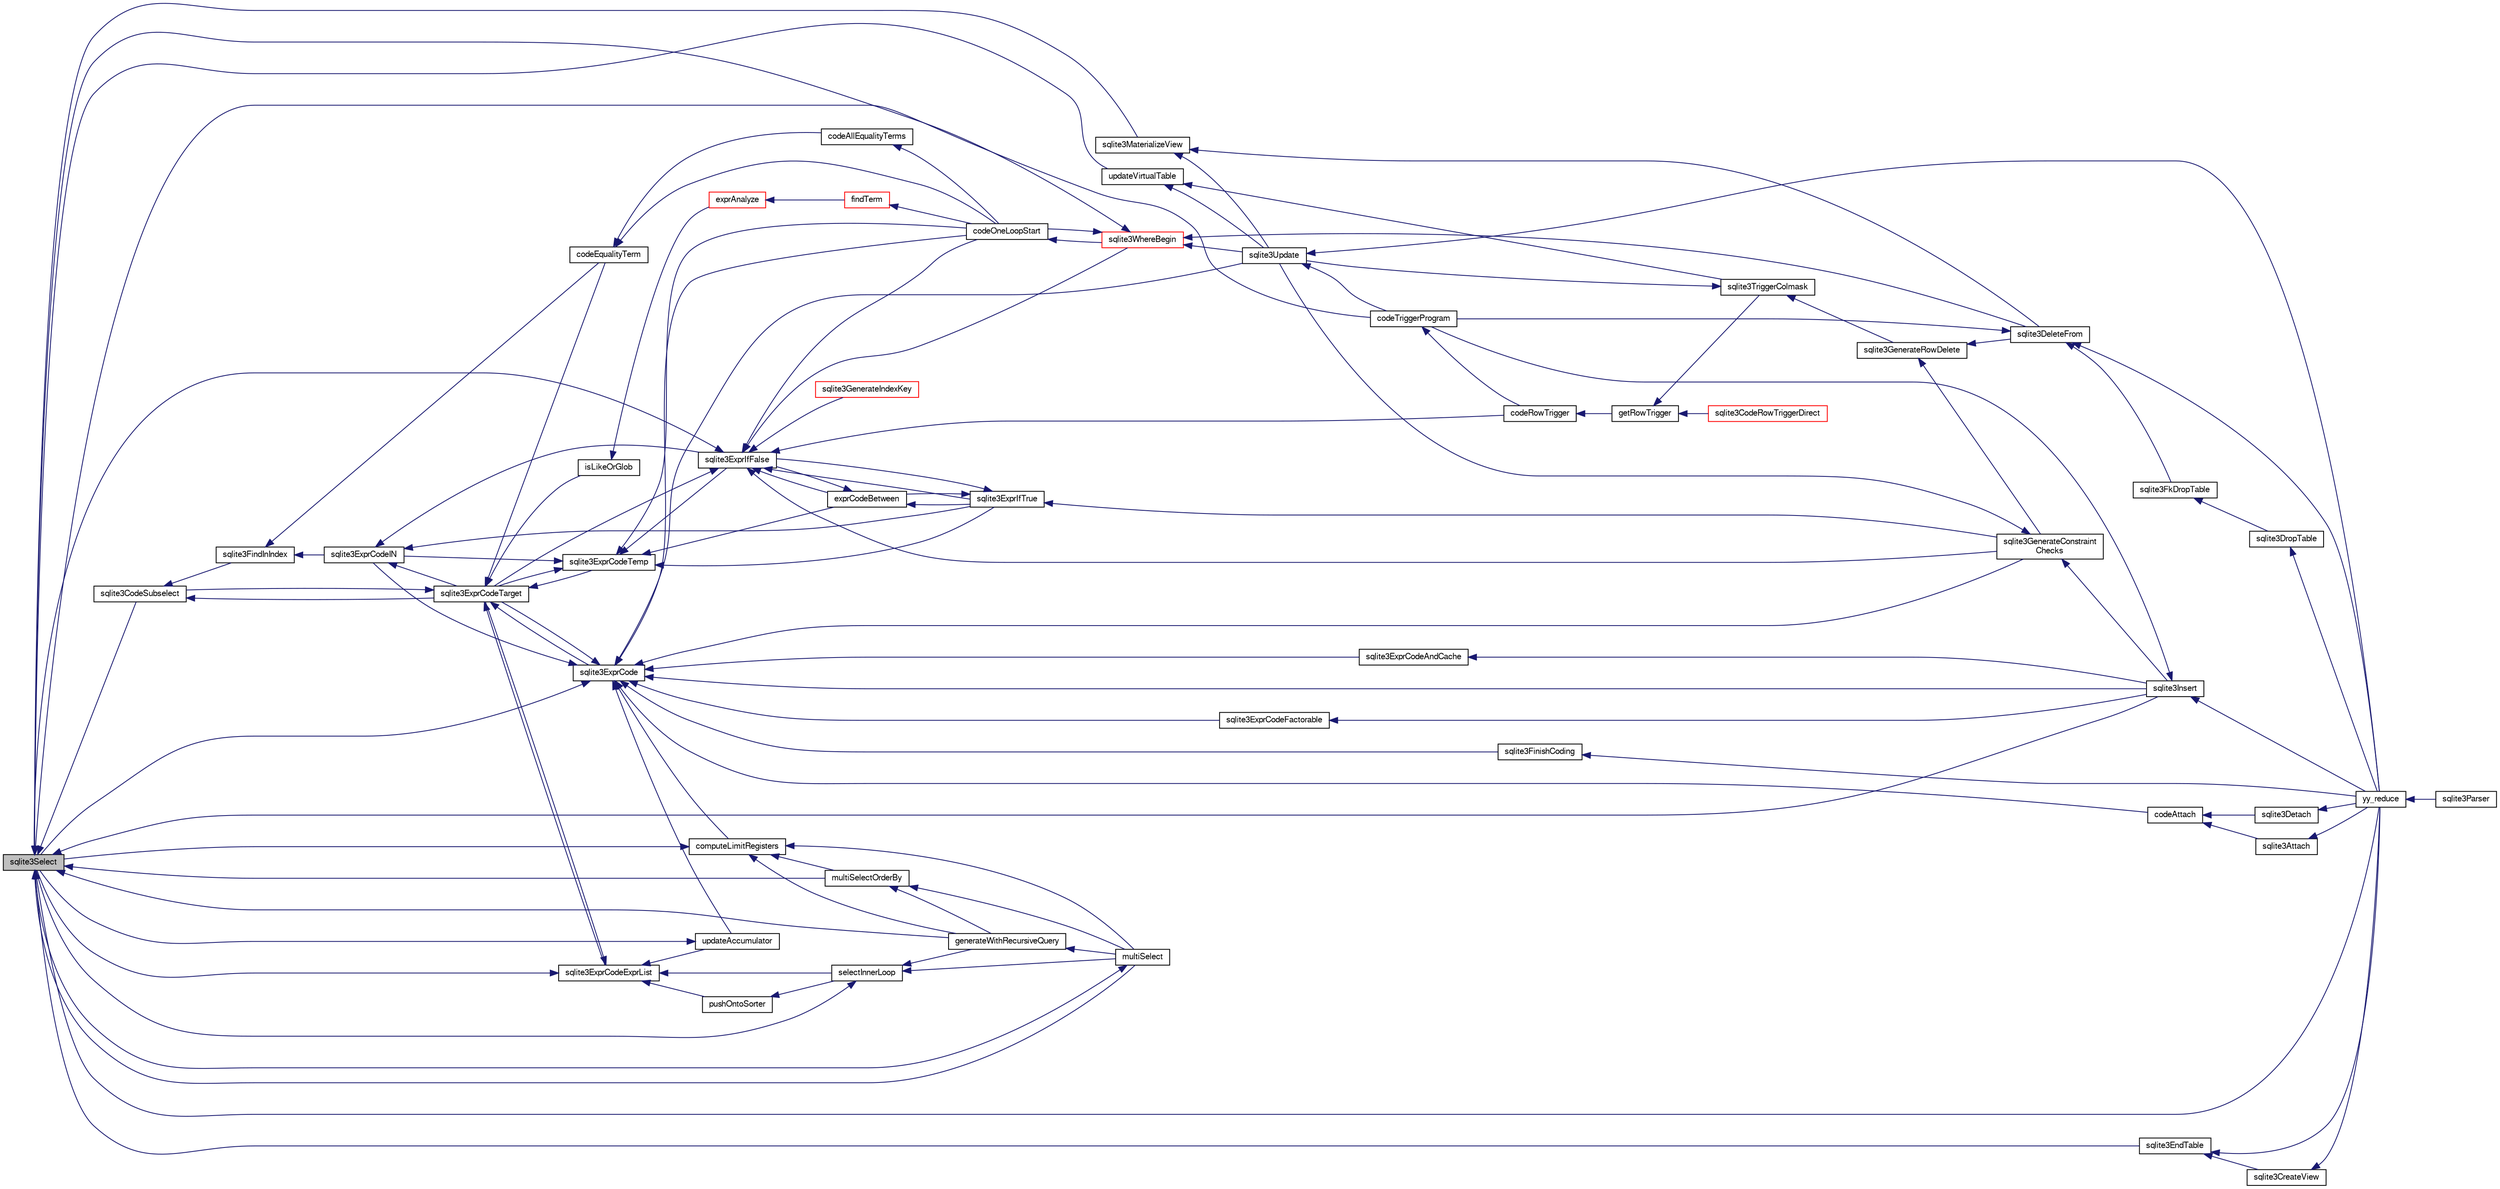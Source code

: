 digraph "sqlite3Select"
{
  edge [fontname="FreeSans",fontsize="10",labelfontname="FreeSans",labelfontsize="10"];
  node [fontname="FreeSans",fontsize="10",shape=record];
  rankdir="LR";
  Node695597 [label="sqlite3Select",height=0.2,width=0.4,color="black", fillcolor="grey75", style="filled", fontcolor="black"];
  Node695597 -> Node695598 [dir="back",color="midnightblue",fontsize="10",style="solid",fontname="FreeSans"];
  Node695598 [label="sqlite3CodeSubselect",height=0.2,width=0.4,color="black", fillcolor="white", style="filled",URL="$sqlite3_8c.html#aa69b46d2204a1d1b110107a1be12ee0c"];
  Node695598 -> Node695599 [dir="back",color="midnightblue",fontsize="10",style="solid",fontname="FreeSans"];
  Node695599 [label="sqlite3FindInIndex",height=0.2,width=0.4,color="black", fillcolor="white", style="filled",URL="$sqlite3_8c.html#af7d8c56ab0231f44bb5f87b3fafeffb2"];
  Node695599 -> Node695600 [dir="back",color="midnightblue",fontsize="10",style="solid",fontname="FreeSans"];
  Node695600 [label="sqlite3ExprCodeIN",height=0.2,width=0.4,color="black", fillcolor="white", style="filled",URL="$sqlite3_8c.html#ad9cf4f5b5ffb90c24a4a0900c8626193"];
  Node695600 -> Node695601 [dir="back",color="midnightblue",fontsize="10",style="solid",fontname="FreeSans"];
  Node695601 [label="sqlite3ExprCodeTarget",height=0.2,width=0.4,color="black", fillcolor="white", style="filled",URL="$sqlite3_8c.html#a4f308397a0a3ed299ed31aaa1ae2a293"];
  Node695601 -> Node695598 [dir="back",color="midnightblue",fontsize="10",style="solid",fontname="FreeSans"];
  Node695601 -> Node695602 [dir="back",color="midnightblue",fontsize="10",style="solid",fontname="FreeSans"];
  Node695602 [label="sqlite3ExprCodeTemp",height=0.2,width=0.4,color="black", fillcolor="white", style="filled",URL="$sqlite3_8c.html#a3bc5c1ccb3c5851847e2aeb4a84ae1fc"];
  Node695602 -> Node695600 [dir="back",color="midnightblue",fontsize="10",style="solid",fontname="FreeSans"];
  Node695602 -> Node695601 [dir="back",color="midnightblue",fontsize="10",style="solid",fontname="FreeSans"];
  Node695602 -> Node695603 [dir="back",color="midnightblue",fontsize="10",style="solid",fontname="FreeSans"];
  Node695603 [label="exprCodeBetween",height=0.2,width=0.4,color="black", fillcolor="white", style="filled",URL="$sqlite3_8c.html#abd053493214542bca8f406f42145d173"];
  Node695603 -> Node695604 [dir="back",color="midnightblue",fontsize="10",style="solid",fontname="FreeSans"];
  Node695604 [label="sqlite3ExprIfTrue",height=0.2,width=0.4,color="black", fillcolor="white", style="filled",URL="$sqlite3_8c.html#ad93a55237c23e1b743ab1f59df1a1444"];
  Node695604 -> Node695603 [dir="back",color="midnightblue",fontsize="10",style="solid",fontname="FreeSans"];
  Node695604 -> Node695605 [dir="back",color="midnightblue",fontsize="10",style="solid",fontname="FreeSans"];
  Node695605 [label="sqlite3ExprIfFalse",height=0.2,width=0.4,color="black", fillcolor="white", style="filled",URL="$sqlite3_8c.html#af97ecccb5d56e321e118414b08f65b71"];
  Node695605 -> Node695601 [dir="back",color="midnightblue",fontsize="10",style="solid",fontname="FreeSans"];
  Node695605 -> Node695603 [dir="back",color="midnightblue",fontsize="10",style="solid",fontname="FreeSans"];
  Node695605 -> Node695604 [dir="back",color="midnightblue",fontsize="10",style="solid",fontname="FreeSans"];
  Node695605 -> Node695606 [dir="back",color="midnightblue",fontsize="10",style="solid",fontname="FreeSans"];
  Node695606 [label="sqlite3GenerateIndexKey",height=0.2,width=0.4,color="red", fillcolor="white", style="filled",URL="$sqlite3_8c.html#ab85ac93d5c5e6760f45f07897be7f272"];
  Node695605 -> Node695632 [dir="back",color="midnightblue",fontsize="10",style="solid",fontname="FreeSans"];
  Node695632 [label="sqlite3GenerateConstraint\lChecks",height=0.2,width=0.4,color="black", fillcolor="white", style="filled",URL="$sqlite3_8c.html#aef639c1e6a0c0a67ca6e7690ad931bd2"];
  Node695632 -> Node695630 [dir="back",color="midnightblue",fontsize="10",style="solid",fontname="FreeSans"];
  Node695630 [label="sqlite3Insert",height=0.2,width=0.4,color="black", fillcolor="white", style="filled",URL="$sqlite3_8c.html#a5b17c9c2000bae6bdff8e6be48d7dc2b"];
  Node695630 -> Node695623 [dir="back",color="midnightblue",fontsize="10",style="solid",fontname="FreeSans"];
  Node695623 [label="codeTriggerProgram",height=0.2,width=0.4,color="black", fillcolor="white", style="filled",URL="$sqlite3_8c.html#a120801f59d9281d201d2ff4b2606836e"];
  Node695623 -> Node695624 [dir="back",color="midnightblue",fontsize="10",style="solid",fontname="FreeSans"];
  Node695624 [label="codeRowTrigger",height=0.2,width=0.4,color="black", fillcolor="white", style="filled",URL="$sqlite3_8c.html#a463cea5aaaf388b560b206570a0022fc"];
  Node695624 -> Node695625 [dir="back",color="midnightblue",fontsize="10",style="solid",fontname="FreeSans"];
  Node695625 [label="getRowTrigger",height=0.2,width=0.4,color="black", fillcolor="white", style="filled",URL="$sqlite3_8c.html#a69626ef20b540d1a2b19cf56f3f45689"];
  Node695625 -> Node695626 [dir="back",color="midnightblue",fontsize="10",style="solid",fontname="FreeSans"];
  Node695626 [label="sqlite3CodeRowTriggerDirect",height=0.2,width=0.4,color="red", fillcolor="white", style="filled",URL="$sqlite3_8c.html#ad92829f9001bcf89a0299dad5a48acd4"];
  Node695625 -> Node695631 [dir="back",color="midnightblue",fontsize="10",style="solid",fontname="FreeSans"];
  Node695631 [label="sqlite3TriggerColmask",height=0.2,width=0.4,color="black", fillcolor="white", style="filled",URL="$sqlite3_8c.html#acace8e99e37ae5e84ea03c65e820c540"];
  Node695631 -> Node695619 [dir="back",color="midnightblue",fontsize="10",style="solid",fontname="FreeSans"];
  Node695619 [label="sqlite3GenerateRowDelete",height=0.2,width=0.4,color="black", fillcolor="white", style="filled",URL="$sqlite3_8c.html#a2c76cbf3027fc18fdbb8cb4cd96b77d9"];
  Node695619 -> Node695620 [dir="back",color="midnightblue",fontsize="10",style="solid",fontname="FreeSans"];
  Node695620 [label="sqlite3DeleteFrom",height=0.2,width=0.4,color="black", fillcolor="white", style="filled",URL="$sqlite3_8c.html#ab9b4b45349188b49eabb23f94608a091"];
  Node695620 -> Node695621 [dir="back",color="midnightblue",fontsize="10",style="solid",fontname="FreeSans"];
  Node695621 [label="sqlite3FkDropTable",height=0.2,width=0.4,color="black", fillcolor="white", style="filled",URL="$sqlite3_8c.html#a1218c6fc74e89152ceaa4760e82f5ef9"];
  Node695621 -> Node695622 [dir="back",color="midnightblue",fontsize="10",style="solid",fontname="FreeSans"];
  Node695622 [label="sqlite3DropTable",height=0.2,width=0.4,color="black", fillcolor="white", style="filled",URL="$sqlite3_8c.html#a5534f77364b5568783c0e50db3c9defb"];
  Node695622 -> Node695610 [dir="back",color="midnightblue",fontsize="10",style="solid",fontname="FreeSans"];
  Node695610 [label="yy_reduce",height=0.2,width=0.4,color="black", fillcolor="white", style="filled",URL="$sqlite3_8c.html#a7c419a9b25711c666a9a2449ef377f14"];
  Node695610 -> Node695611 [dir="back",color="midnightblue",fontsize="10",style="solid",fontname="FreeSans"];
  Node695611 [label="sqlite3Parser",height=0.2,width=0.4,color="black", fillcolor="white", style="filled",URL="$sqlite3_8c.html#a0327d71a5fabe0b6a343d78a2602e72a"];
  Node695620 -> Node695623 [dir="back",color="midnightblue",fontsize="10",style="solid",fontname="FreeSans"];
  Node695620 -> Node695610 [dir="back",color="midnightblue",fontsize="10",style="solid",fontname="FreeSans"];
  Node695619 -> Node695632 [dir="back",color="midnightblue",fontsize="10",style="solid",fontname="FreeSans"];
  Node695631 -> Node695628 [dir="back",color="midnightblue",fontsize="10",style="solid",fontname="FreeSans"];
  Node695628 [label="sqlite3Update",height=0.2,width=0.4,color="black", fillcolor="white", style="filled",URL="$sqlite3_8c.html#ac5aa67c46e8cc8174566fabe6809fafa"];
  Node695628 -> Node695623 [dir="back",color="midnightblue",fontsize="10",style="solid",fontname="FreeSans"];
  Node695628 -> Node695610 [dir="back",color="midnightblue",fontsize="10",style="solid",fontname="FreeSans"];
  Node695630 -> Node695610 [dir="back",color="midnightblue",fontsize="10",style="solid",fontname="FreeSans"];
  Node695632 -> Node695628 [dir="back",color="midnightblue",fontsize="10",style="solid",fontname="FreeSans"];
  Node695605 -> Node695597 [dir="back",color="midnightblue",fontsize="10",style="solid",fontname="FreeSans"];
  Node695605 -> Node695624 [dir="back",color="midnightblue",fontsize="10",style="solid",fontname="FreeSans"];
  Node695605 -> Node695638 [dir="back",color="midnightblue",fontsize="10",style="solid",fontname="FreeSans"];
  Node695638 [label="codeOneLoopStart",height=0.2,width=0.4,color="black", fillcolor="white", style="filled",URL="$sqlite3_8c.html#aa868875120b151c169cc79139ed6e008"];
  Node695638 -> Node695635 [dir="back",color="midnightblue",fontsize="10",style="solid",fontname="FreeSans"];
  Node695635 [label="sqlite3WhereBegin",height=0.2,width=0.4,color="red", fillcolor="white", style="filled",URL="$sqlite3_8c.html#acad049f5c9a96a8118cffd5e5ce89f7c"];
  Node695635 -> Node695620 [dir="back",color="midnightblue",fontsize="10",style="solid",fontname="FreeSans"];
  Node695635 -> Node695597 [dir="back",color="midnightblue",fontsize="10",style="solid",fontname="FreeSans"];
  Node695635 -> Node695628 [dir="back",color="midnightblue",fontsize="10",style="solid",fontname="FreeSans"];
  Node695635 -> Node695638 [dir="back",color="midnightblue",fontsize="10",style="solid",fontname="FreeSans"];
  Node695605 -> Node695635 [dir="back",color="midnightblue",fontsize="10",style="solid",fontname="FreeSans"];
  Node695604 -> Node695632 [dir="back",color="midnightblue",fontsize="10",style="solid",fontname="FreeSans"];
  Node695603 -> Node695605 [dir="back",color="midnightblue",fontsize="10",style="solid",fontname="FreeSans"];
  Node695602 -> Node695604 [dir="back",color="midnightblue",fontsize="10",style="solid",fontname="FreeSans"];
  Node695602 -> Node695605 [dir="back",color="midnightblue",fontsize="10",style="solid",fontname="FreeSans"];
  Node695602 -> Node695638 [dir="back",color="midnightblue",fontsize="10",style="solid",fontname="FreeSans"];
  Node695601 -> Node695639 [dir="back",color="midnightblue",fontsize="10",style="solid",fontname="FreeSans"];
  Node695639 [label="sqlite3ExprCode",height=0.2,width=0.4,color="black", fillcolor="white", style="filled",URL="$sqlite3_8c.html#a75f270fb0b111b86924cca4ea507b417"];
  Node695639 -> Node695600 [dir="back",color="midnightblue",fontsize="10",style="solid",fontname="FreeSans"];
  Node695639 -> Node695601 [dir="back",color="midnightblue",fontsize="10",style="solid",fontname="FreeSans"];
  Node695639 -> Node695640 [dir="back",color="midnightblue",fontsize="10",style="solid",fontname="FreeSans"];
  Node695640 [label="sqlite3ExprCodeFactorable",height=0.2,width=0.4,color="black", fillcolor="white", style="filled",URL="$sqlite3_8c.html#a843f7fd58eec5a683c1fd8435fcd1e84"];
  Node695640 -> Node695630 [dir="back",color="midnightblue",fontsize="10",style="solid",fontname="FreeSans"];
  Node695639 -> Node695641 [dir="back",color="midnightblue",fontsize="10",style="solid",fontname="FreeSans"];
  Node695641 [label="sqlite3ExprCodeAndCache",height=0.2,width=0.4,color="black", fillcolor="white", style="filled",URL="$sqlite3_8c.html#ae3e46527d9b7fc9cb9236d21a5e6b1d8"];
  Node695641 -> Node695630 [dir="back",color="midnightblue",fontsize="10",style="solid",fontname="FreeSans"];
  Node695639 -> Node695642 [dir="back",color="midnightblue",fontsize="10",style="solid",fontname="FreeSans"];
  Node695642 [label="codeAttach",height=0.2,width=0.4,color="black", fillcolor="white", style="filled",URL="$sqlite3_8c.html#ade4e9e30d828a19c191fdcb098676d5b"];
  Node695642 -> Node695643 [dir="back",color="midnightblue",fontsize="10",style="solid",fontname="FreeSans"];
  Node695643 [label="sqlite3Detach",height=0.2,width=0.4,color="black", fillcolor="white", style="filled",URL="$sqlite3_8c.html#ab1a5a0b01c7560aef5e0b8603a68747d"];
  Node695643 -> Node695610 [dir="back",color="midnightblue",fontsize="10",style="solid",fontname="FreeSans"];
  Node695642 -> Node695644 [dir="back",color="midnightblue",fontsize="10",style="solid",fontname="FreeSans"];
  Node695644 [label="sqlite3Attach",height=0.2,width=0.4,color="black", fillcolor="white", style="filled",URL="$sqlite3_8c.html#ae0907fe0b43cc1b4c7e6a16213e8546f"];
  Node695644 -> Node695610 [dir="back",color="midnightblue",fontsize="10",style="solid",fontname="FreeSans"];
  Node695639 -> Node695645 [dir="back",color="midnightblue",fontsize="10",style="solid",fontname="FreeSans"];
  Node695645 [label="sqlite3FinishCoding",height=0.2,width=0.4,color="black", fillcolor="white", style="filled",URL="$sqlite3_8c.html#a651bc5b446c276c092705856d995b278"];
  Node695645 -> Node695610 [dir="back",color="midnightblue",fontsize="10",style="solid",fontname="FreeSans"];
  Node695639 -> Node695630 [dir="back",color="midnightblue",fontsize="10",style="solid",fontname="FreeSans"];
  Node695639 -> Node695632 [dir="back",color="midnightblue",fontsize="10",style="solid",fontname="FreeSans"];
  Node695639 -> Node695646 [dir="back",color="midnightblue",fontsize="10",style="solid",fontname="FreeSans"];
  Node695646 [label="computeLimitRegisters",height=0.2,width=0.4,color="black", fillcolor="white", style="filled",URL="$sqlite3_8c.html#ae9d37055e4905929b6f6cda5461e2f37"];
  Node695646 -> Node695647 [dir="back",color="midnightblue",fontsize="10",style="solid",fontname="FreeSans"];
  Node695647 [label="generateWithRecursiveQuery",height=0.2,width=0.4,color="black", fillcolor="white", style="filled",URL="$sqlite3_8c.html#ade2c3663fa9c3b9676507984b9483942"];
  Node695647 -> Node695648 [dir="back",color="midnightblue",fontsize="10",style="solid",fontname="FreeSans"];
  Node695648 [label="multiSelect",height=0.2,width=0.4,color="black", fillcolor="white", style="filled",URL="$sqlite3_8c.html#a6456c61f3d9b2389738753cedfa24fa7"];
  Node695648 -> Node695597 [dir="back",color="midnightblue",fontsize="10",style="solid",fontname="FreeSans"];
  Node695646 -> Node695648 [dir="back",color="midnightblue",fontsize="10",style="solid",fontname="FreeSans"];
  Node695646 -> Node695649 [dir="back",color="midnightblue",fontsize="10",style="solid",fontname="FreeSans"];
  Node695649 [label="multiSelectOrderBy",height=0.2,width=0.4,color="black", fillcolor="white", style="filled",URL="$sqlite3_8c.html#afcdb8488c6f4dfdadaf9f04bca35b808"];
  Node695649 -> Node695647 [dir="back",color="midnightblue",fontsize="10",style="solid",fontname="FreeSans"];
  Node695649 -> Node695648 [dir="back",color="midnightblue",fontsize="10",style="solid",fontname="FreeSans"];
  Node695646 -> Node695597 [dir="back",color="midnightblue",fontsize="10",style="solid",fontname="FreeSans"];
  Node695639 -> Node695650 [dir="back",color="midnightblue",fontsize="10",style="solid",fontname="FreeSans"];
  Node695650 [label="updateAccumulator",height=0.2,width=0.4,color="black", fillcolor="white", style="filled",URL="$sqlite3_8c.html#a1681660dd3ecd50c8727d6e56a537bd9"];
  Node695650 -> Node695597 [dir="back",color="midnightblue",fontsize="10",style="solid",fontname="FreeSans"];
  Node695639 -> Node695597 [dir="back",color="midnightblue",fontsize="10",style="solid",fontname="FreeSans"];
  Node695639 -> Node695628 [dir="back",color="midnightblue",fontsize="10",style="solid",fontname="FreeSans"];
  Node695639 -> Node695638 [dir="back",color="midnightblue",fontsize="10",style="solid",fontname="FreeSans"];
  Node695601 -> Node695651 [dir="back",color="midnightblue",fontsize="10",style="solid",fontname="FreeSans"];
  Node695651 [label="sqlite3ExprCodeExprList",height=0.2,width=0.4,color="black", fillcolor="white", style="filled",URL="$sqlite3_8c.html#a05b2b3dc3de7565de24eb3a2ff4e9566"];
  Node695651 -> Node695601 [dir="back",color="midnightblue",fontsize="10",style="solid",fontname="FreeSans"];
  Node695651 -> Node695652 [dir="back",color="midnightblue",fontsize="10",style="solid",fontname="FreeSans"];
  Node695652 [label="pushOntoSorter",height=0.2,width=0.4,color="black", fillcolor="white", style="filled",URL="$sqlite3_8c.html#a4555397beb584a386e7739cf022a6651"];
  Node695652 -> Node695653 [dir="back",color="midnightblue",fontsize="10",style="solid",fontname="FreeSans"];
  Node695653 [label="selectInnerLoop",height=0.2,width=0.4,color="black", fillcolor="white", style="filled",URL="$sqlite3_8c.html#ababe0933661ebe67eb0e6074bb1fd411"];
  Node695653 -> Node695647 [dir="back",color="midnightblue",fontsize="10",style="solid",fontname="FreeSans"];
  Node695653 -> Node695648 [dir="back",color="midnightblue",fontsize="10",style="solid",fontname="FreeSans"];
  Node695653 -> Node695597 [dir="back",color="midnightblue",fontsize="10",style="solid",fontname="FreeSans"];
  Node695651 -> Node695653 [dir="back",color="midnightblue",fontsize="10",style="solid",fontname="FreeSans"];
  Node695651 -> Node695650 [dir="back",color="midnightblue",fontsize="10",style="solid",fontname="FreeSans"];
  Node695651 -> Node695597 [dir="back",color="midnightblue",fontsize="10",style="solid",fontname="FreeSans"];
  Node695601 -> Node695654 [dir="back",color="midnightblue",fontsize="10",style="solid",fontname="FreeSans"];
  Node695654 [label="isLikeOrGlob",height=0.2,width=0.4,color="black", fillcolor="white", style="filled",URL="$sqlite3_8c.html#a6c38e495198bf8976f68d1a6ebd74a50"];
  Node695654 -> Node695655 [dir="back",color="midnightblue",fontsize="10",style="solid",fontname="FreeSans"];
  Node695655 [label="exprAnalyze",height=0.2,width=0.4,color="red", fillcolor="white", style="filled",URL="$sqlite3_8c.html#acb10e48c9a4184a4edd9bfd5b14ad0b7"];
  Node695655 -> Node695656 [dir="back",color="midnightblue",fontsize="10",style="solid",fontname="FreeSans"];
  Node695656 [label="findTerm",height=0.2,width=0.4,color="red", fillcolor="white", style="filled",URL="$sqlite3_8c.html#af26eb1eed85001fcf29fa189b631ac4b"];
  Node695656 -> Node695638 [dir="back",color="midnightblue",fontsize="10",style="solid",fontname="FreeSans"];
  Node695601 -> Node695663 [dir="back",color="midnightblue",fontsize="10",style="solid",fontname="FreeSans"];
  Node695663 [label="codeEqualityTerm",height=0.2,width=0.4,color="black", fillcolor="white", style="filled",URL="$sqlite3_8c.html#ad88a57073f031452c9843e97f15acc47"];
  Node695663 -> Node695664 [dir="back",color="midnightblue",fontsize="10",style="solid",fontname="FreeSans"];
  Node695664 [label="codeAllEqualityTerms",height=0.2,width=0.4,color="black", fillcolor="white", style="filled",URL="$sqlite3_8c.html#a3095598b812500a4efe41bf17cd49381"];
  Node695664 -> Node695638 [dir="back",color="midnightblue",fontsize="10",style="solid",fontname="FreeSans"];
  Node695663 -> Node695638 [dir="back",color="midnightblue",fontsize="10",style="solid",fontname="FreeSans"];
  Node695600 -> Node695604 [dir="back",color="midnightblue",fontsize="10",style="solid",fontname="FreeSans"];
  Node695600 -> Node695605 [dir="back",color="midnightblue",fontsize="10",style="solid",fontname="FreeSans"];
  Node695599 -> Node695663 [dir="back",color="midnightblue",fontsize="10",style="solid",fontname="FreeSans"];
  Node695598 -> Node695601 [dir="back",color="midnightblue",fontsize="10",style="solid",fontname="FreeSans"];
  Node695597 -> Node695613 [dir="back",color="midnightblue",fontsize="10",style="solid",fontname="FreeSans"];
  Node695613 [label="sqlite3EndTable",height=0.2,width=0.4,color="black", fillcolor="white", style="filled",URL="$sqlite3_8c.html#a7b5f2c66c0f0b6f819d970ca389768b0"];
  Node695613 -> Node695614 [dir="back",color="midnightblue",fontsize="10",style="solid",fontname="FreeSans"];
  Node695614 [label="sqlite3CreateView",height=0.2,width=0.4,color="black", fillcolor="white", style="filled",URL="$sqlite3_8c.html#a9d85cb00ff71dee5cd9a019503a6982e"];
  Node695614 -> Node695610 [dir="back",color="midnightblue",fontsize="10",style="solid",fontname="FreeSans"];
  Node695613 -> Node695610 [dir="back",color="midnightblue",fontsize="10",style="solid",fontname="FreeSans"];
  Node695597 -> Node695665 [dir="back",color="midnightblue",fontsize="10",style="solid",fontname="FreeSans"];
  Node695665 [label="sqlite3MaterializeView",height=0.2,width=0.4,color="black", fillcolor="white", style="filled",URL="$sqlite3_8c.html#a4557984b0b75f998fb0c3f231c9b1def"];
  Node695665 -> Node695620 [dir="back",color="midnightblue",fontsize="10",style="solid",fontname="FreeSans"];
  Node695665 -> Node695628 [dir="back",color="midnightblue",fontsize="10",style="solid",fontname="FreeSans"];
  Node695597 -> Node695630 [dir="back",color="midnightblue",fontsize="10",style="solid",fontname="FreeSans"];
  Node695597 -> Node695647 [dir="back",color="midnightblue",fontsize="10",style="solid",fontname="FreeSans"];
  Node695597 -> Node695648 [dir="back",color="midnightblue",fontsize="10",style="solid",fontname="FreeSans"];
  Node695597 -> Node695649 [dir="back",color="midnightblue",fontsize="10",style="solid",fontname="FreeSans"];
  Node695597 -> Node695623 [dir="back",color="midnightblue",fontsize="10",style="solid",fontname="FreeSans"];
  Node695597 -> Node695666 [dir="back",color="midnightblue",fontsize="10",style="solid",fontname="FreeSans"];
  Node695666 [label="updateVirtualTable",height=0.2,width=0.4,color="black", fillcolor="white", style="filled",URL="$sqlite3_8c.html#a740220531db9293c39a2cdd7da3f74e1"];
  Node695666 -> Node695631 [dir="back",color="midnightblue",fontsize="10",style="solid",fontname="FreeSans"];
  Node695666 -> Node695628 [dir="back",color="midnightblue",fontsize="10",style="solid",fontname="FreeSans"];
  Node695597 -> Node695610 [dir="back",color="midnightblue",fontsize="10",style="solid",fontname="FreeSans"];
}
